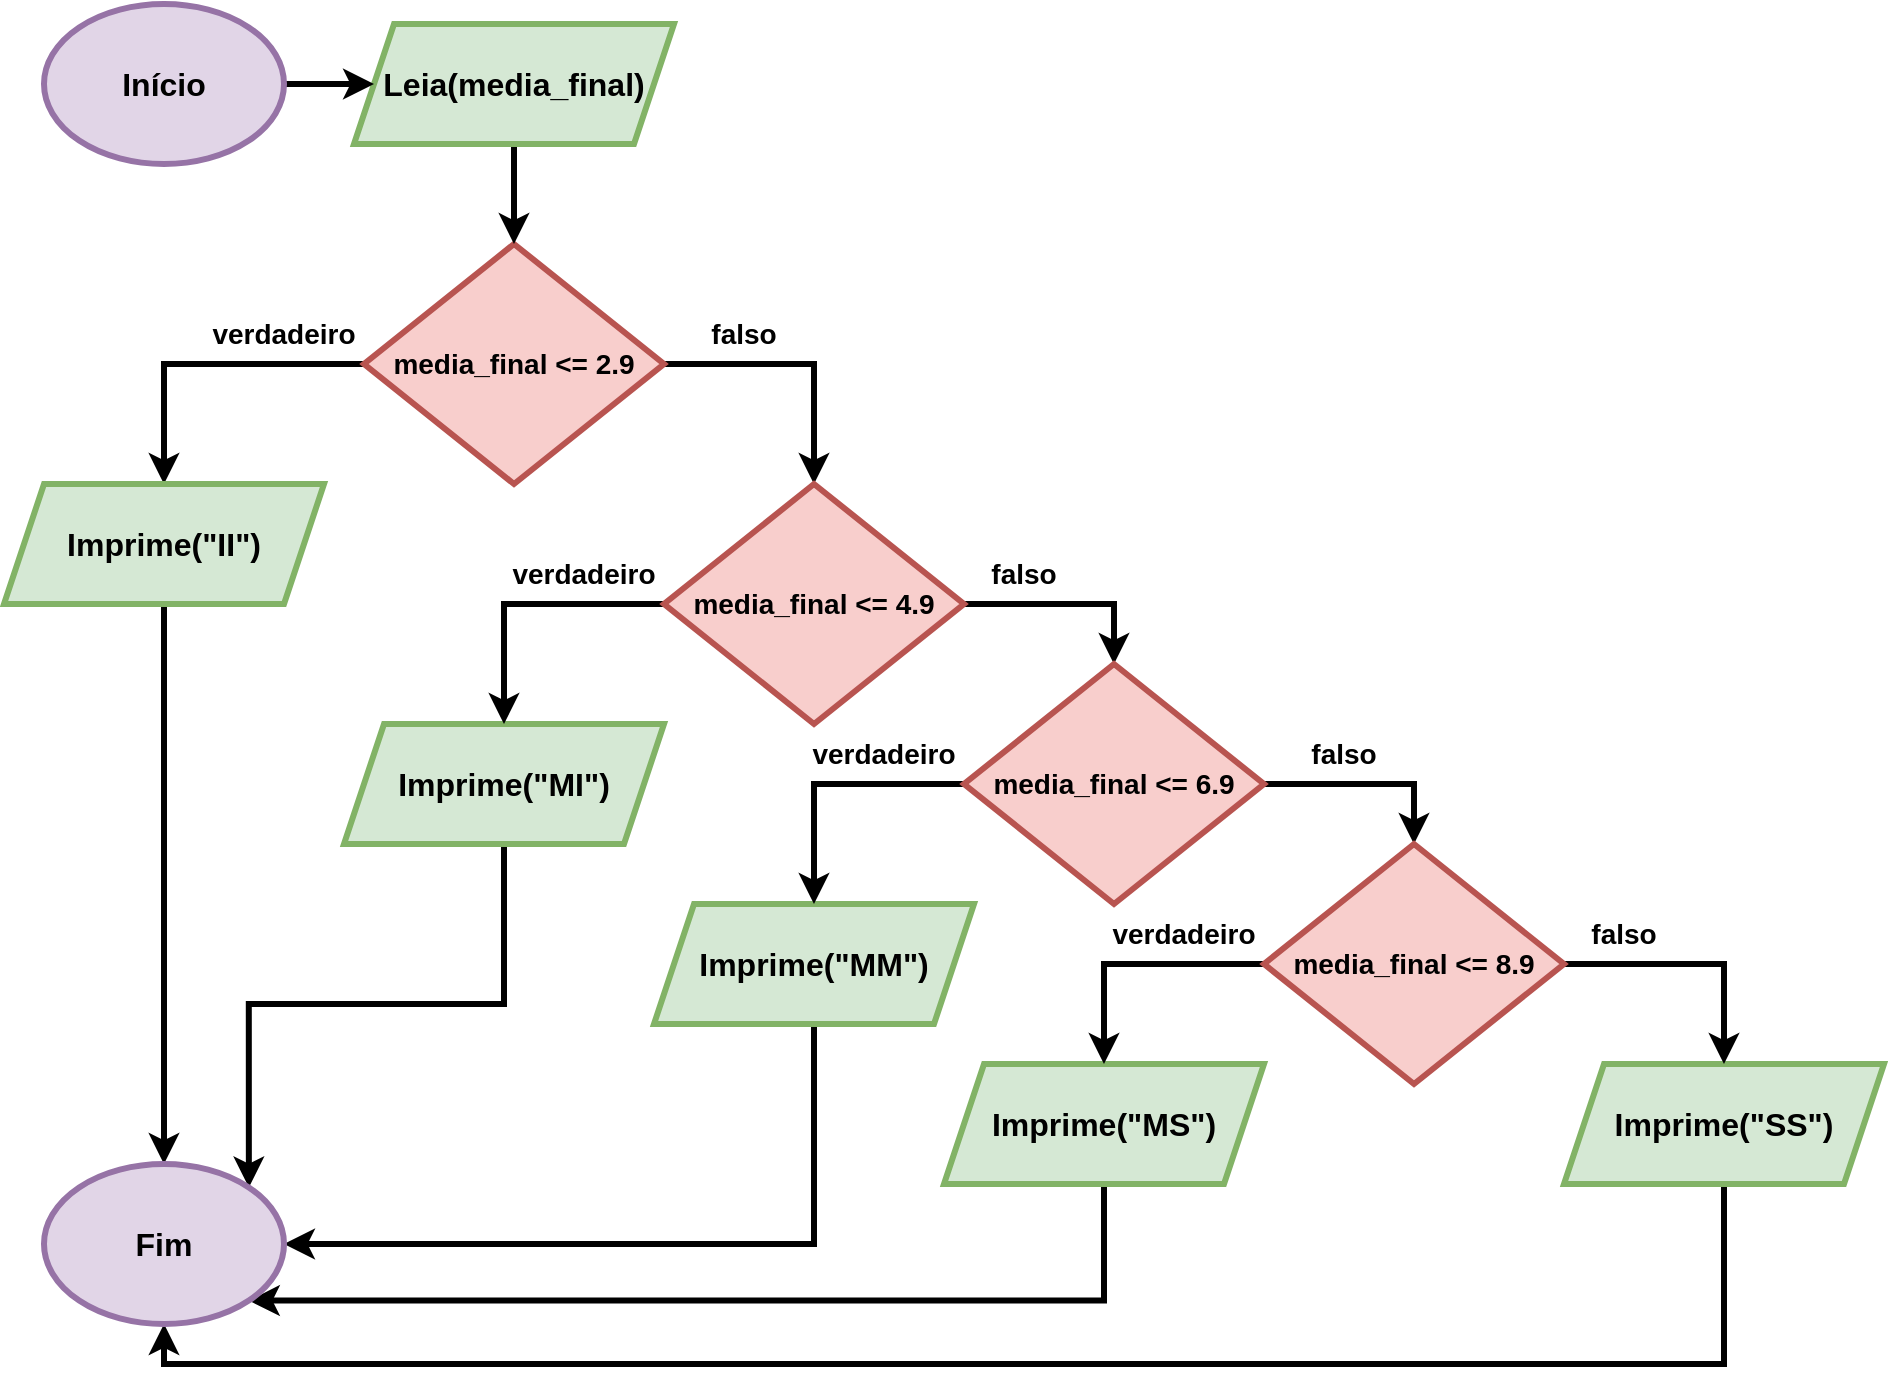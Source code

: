 <mxfile version="24.2.5" type="github">
  <diagram name="Page-1" id="3mQUBtHJLJckmQAXTngQ">
    <mxGraphModel dx="1362" dy="1893" grid="1" gridSize="10" guides="1" tooltips="1" connect="1" arrows="1" fold="1" page="1" pageScale="1" pageWidth="850" pageHeight="1100" math="0" shadow="0">
      <root>
        <mxCell id="0" />
        <mxCell id="1" parent="0" />
        <mxCell id="pdRnGss7Gd2aB0uwRoPo-2" style="edgeStyle=orthogonalEdgeStyle;rounded=0;orthogonalLoop=1;jettySize=auto;html=1;exitX=1;exitY=0.5;exitDx=0;exitDy=0;entryX=0.5;entryY=0;entryDx=0;entryDy=0;strokeWidth=3;" edge="1" parent="1" source="pdRnGss7Gd2aB0uwRoPo-3" target="pdRnGss7Gd2aB0uwRoPo-36">
          <mxGeometry relative="1" as="geometry">
            <mxPoint x="560" y="250" as="targetPoint" />
          </mxGeometry>
        </mxCell>
        <mxCell id="pdRnGss7Gd2aB0uwRoPo-38" style="edgeStyle=orthogonalEdgeStyle;rounded=0;orthogonalLoop=1;jettySize=auto;html=1;exitX=0;exitY=0.5;exitDx=0;exitDy=0;entryX=0.5;entryY=0;entryDx=0;entryDy=0;strokeWidth=3;" edge="1" parent="1" source="pdRnGss7Gd2aB0uwRoPo-3" target="pdRnGss7Gd2aB0uwRoPo-5">
          <mxGeometry relative="1" as="geometry" />
        </mxCell>
        <mxCell id="pdRnGss7Gd2aB0uwRoPo-3" value="&lt;div style=&quot;font-size: 14px;&quot;&gt;media_final &amp;lt;= 2.9&lt;/div&gt;" style="rhombus;whiteSpace=wrap;html=1;fontStyle=1;fontSize=14;strokeWidth=3;fillColor=#f8cecc;strokeColor=#b85450;" vertex="1" parent="1">
          <mxGeometry x="320" y="120" width="150" height="120" as="geometry" />
        </mxCell>
        <mxCell id="pdRnGss7Gd2aB0uwRoPo-4" style="edgeStyle=orthogonalEdgeStyle;rounded=0;orthogonalLoop=1;jettySize=auto;html=1;exitX=0.5;exitY=1;exitDx=0;exitDy=0;strokeWidth=3;" edge="1" parent="1" source="pdRnGss7Gd2aB0uwRoPo-5" target="pdRnGss7Gd2aB0uwRoPo-27">
          <mxGeometry relative="1" as="geometry" />
        </mxCell>
        <mxCell id="pdRnGss7Gd2aB0uwRoPo-5" value="Imprime(&quot;II&quot;)" style="shape=parallelogram;perimeter=parallelogramPerimeter;whiteSpace=wrap;html=1;fixedSize=1;fontSize=16;fontStyle=1;strokeWidth=3;fillColor=#d5e8d4;strokeColor=#82b366;" vertex="1" parent="1">
          <mxGeometry x="140" y="240" width="160" height="60" as="geometry" />
        </mxCell>
        <mxCell id="pdRnGss7Gd2aB0uwRoPo-6" style="edgeStyle=orthogonalEdgeStyle;rounded=0;orthogonalLoop=1;jettySize=auto;html=1;exitX=0.5;exitY=1;exitDx=0;exitDy=0;entryX=1;entryY=0;entryDx=0;entryDy=0;strokeWidth=3;" edge="1" parent="1" source="pdRnGss7Gd2aB0uwRoPo-7" target="pdRnGss7Gd2aB0uwRoPo-27">
          <mxGeometry relative="1" as="geometry" />
        </mxCell>
        <mxCell id="pdRnGss7Gd2aB0uwRoPo-7" value="Imprime(&quot;MI&lt;span style=&quot;background-color: initial;&quot;&gt;&quot;)&lt;/span&gt;" style="shape=parallelogram;perimeter=parallelogramPerimeter;whiteSpace=wrap;html=1;fixedSize=1;fontSize=16;fontStyle=1;strokeWidth=3;fillColor=#d5e8d4;strokeColor=#82b366;" vertex="1" parent="1">
          <mxGeometry x="310" y="360" width="160" height="60" as="geometry" />
        </mxCell>
        <mxCell id="pdRnGss7Gd2aB0uwRoPo-8" style="edgeStyle=orthogonalEdgeStyle;rounded=0;orthogonalLoop=1;jettySize=auto;html=1;exitX=0.5;exitY=1;exitDx=0;exitDy=0;entryX=1;entryY=0.5;entryDx=0;entryDy=0;strokeWidth=3;" edge="1" parent="1" source="pdRnGss7Gd2aB0uwRoPo-9" target="pdRnGss7Gd2aB0uwRoPo-27">
          <mxGeometry relative="1" as="geometry" />
        </mxCell>
        <mxCell id="pdRnGss7Gd2aB0uwRoPo-9" value="Imprime(&quot;MM&quot;)" style="shape=parallelogram;perimeter=parallelogramPerimeter;whiteSpace=wrap;html=1;fixedSize=1;fontSize=16;fontStyle=1;strokeWidth=3;fillColor=#d5e8d4;strokeColor=#82b366;" vertex="1" parent="1">
          <mxGeometry x="465" y="450" width="160" height="60" as="geometry" />
        </mxCell>
        <mxCell id="pdRnGss7Gd2aB0uwRoPo-48" style="edgeStyle=orthogonalEdgeStyle;rounded=0;orthogonalLoop=1;jettySize=auto;html=1;exitX=0.5;exitY=1;exitDx=0;exitDy=0;entryX=1;entryY=1;entryDx=0;entryDy=0;strokeWidth=3;" edge="1" parent="1" source="pdRnGss7Gd2aB0uwRoPo-20" target="pdRnGss7Gd2aB0uwRoPo-27">
          <mxGeometry relative="1" as="geometry" />
        </mxCell>
        <mxCell id="pdRnGss7Gd2aB0uwRoPo-20" value="Imprime(&quot;MS&quot;)" style="shape=parallelogram;perimeter=parallelogramPerimeter;whiteSpace=wrap;html=1;fixedSize=1;fontSize=16;fontStyle=1;strokeWidth=3;fillColor=#d5e8d4;strokeColor=#82b366;" vertex="1" parent="1">
          <mxGeometry x="610" y="530" width="160" height="60" as="geometry" />
        </mxCell>
        <mxCell id="pdRnGss7Gd2aB0uwRoPo-21" style="edgeStyle=orthogonalEdgeStyle;rounded=0;orthogonalLoop=1;jettySize=auto;html=1;exitX=0.5;exitY=1;exitDx=0;exitDy=0;entryX=0.5;entryY=1;entryDx=0;entryDy=0;strokeWidth=3;" edge="1" parent="1" source="pdRnGss7Gd2aB0uwRoPo-22" target="pdRnGss7Gd2aB0uwRoPo-27">
          <mxGeometry relative="1" as="geometry" />
        </mxCell>
        <mxCell id="pdRnGss7Gd2aB0uwRoPo-22" value="Imprime(&quot;SS&quot;)" style="shape=parallelogram;perimeter=parallelogramPerimeter;whiteSpace=wrap;html=1;fixedSize=1;fontSize=16;fontStyle=1;strokeWidth=3;fillColor=#d5e8d4;strokeColor=#82b366;" vertex="1" parent="1">
          <mxGeometry x="920" y="530" width="160" height="60" as="geometry" />
        </mxCell>
        <mxCell id="pdRnGss7Gd2aB0uwRoPo-23" style="edgeStyle=orthogonalEdgeStyle;rounded=0;orthogonalLoop=1;jettySize=auto;html=1;strokeWidth=3;exitX=0.5;exitY=1;exitDx=0;exitDy=0;" edge="1" parent="1" source="pdRnGss7Gd2aB0uwRoPo-24" target="pdRnGss7Gd2aB0uwRoPo-3">
          <mxGeometry relative="1" as="geometry">
            <mxPoint x="380" y="80" as="sourcePoint" />
          </mxGeometry>
        </mxCell>
        <mxCell id="pdRnGss7Gd2aB0uwRoPo-24" value="Leia(media_final)" style="shape=parallelogram;perimeter=parallelogramPerimeter;whiteSpace=wrap;html=1;fixedSize=1;fontSize=16;fontStyle=1;strokeWidth=3;fillColor=#d5e8d4;strokeColor=#82b366;" vertex="1" parent="1">
          <mxGeometry x="315" y="10" width="160" height="60" as="geometry" />
        </mxCell>
        <mxCell id="pdRnGss7Gd2aB0uwRoPo-25" style="edgeStyle=orthogonalEdgeStyle;rounded=0;orthogonalLoop=1;jettySize=auto;html=1;entryX=0;entryY=0.5;entryDx=0;entryDy=0;strokeWidth=3;" edge="1" parent="1" source="pdRnGss7Gd2aB0uwRoPo-26" target="pdRnGss7Gd2aB0uwRoPo-24">
          <mxGeometry relative="1" as="geometry" />
        </mxCell>
        <mxCell id="pdRnGss7Gd2aB0uwRoPo-26" value="Início" style="ellipse;whiteSpace=wrap;html=1;fontSize=16;fillColor=#e1d5e7;strokeColor=#9673a6;strokeWidth=3;fontStyle=1" vertex="1" parent="1">
          <mxGeometry x="160" width="120" height="80" as="geometry" />
        </mxCell>
        <mxCell id="pdRnGss7Gd2aB0uwRoPo-27" value="Fim" style="ellipse;whiteSpace=wrap;html=1;fontSize=16;fillColor=#e1d5e7;strokeColor=#9673a6;strokeWidth=3;fontStyle=1" vertex="1" parent="1">
          <mxGeometry x="160" y="580" width="120" height="80" as="geometry" />
        </mxCell>
        <mxCell id="pdRnGss7Gd2aB0uwRoPo-28" value="falso" style="text;html=1;align=center;verticalAlign=middle;whiteSpace=wrap;rounded=0;fontSize=14;fontStyle=1" vertex="1" parent="1">
          <mxGeometry x="480" y="150" width="60" height="30" as="geometry" />
        </mxCell>
        <mxCell id="pdRnGss7Gd2aB0uwRoPo-29" value="falso" style="text;html=1;align=center;verticalAlign=middle;whiteSpace=wrap;rounded=0;fontSize=14;fontStyle=1" vertex="1" parent="1">
          <mxGeometry x="620" y="270" width="60" height="30" as="geometry" />
        </mxCell>
        <mxCell id="pdRnGss7Gd2aB0uwRoPo-30" value="falso" style="text;html=1;align=center;verticalAlign=middle;whiteSpace=wrap;rounded=0;fontSize=14;fontStyle=1" vertex="1" parent="1">
          <mxGeometry x="780" y="360" width="60" height="30" as="geometry" />
        </mxCell>
        <mxCell id="pdRnGss7Gd2aB0uwRoPo-31" value="falso" style="text;html=1;align=center;verticalAlign=middle;whiteSpace=wrap;rounded=0;fontSize=14;fontStyle=1" vertex="1" parent="1">
          <mxGeometry x="920" y="450" width="60" height="30" as="geometry" />
        </mxCell>
        <mxCell id="pdRnGss7Gd2aB0uwRoPo-32" value="verdadeiro" style="text;html=1;align=center;verticalAlign=middle;whiteSpace=wrap;rounded=0;fontSize=14;fontStyle=1" vertex="1" parent="1">
          <mxGeometry x="250" y="150" width="60" height="30" as="geometry" />
        </mxCell>
        <mxCell id="pdRnGss7Gd2aB0uwRoPo-33" value="verdadeiro" style="text;html=1;align=center;verticalAlign=middle;whiteSpace=wrap;rounded=0;fontSize=14;fontStyle=1" vertex="1" parent="1">
          <mxGeometry x="400" y="270" width="60" height="30" as="geometry" />
        </mxCell>
        <mxCell id="pdRnGss7Gd2aB0uwRoPo-34" value="verdadeiro" style="text;html=1;align=center;verticalAlign=middle;whiteSpace=wrap;rounded=0;fontSize=14;fontStyle=1" vertex="1" parent="1">
          <mxGeometry x="550" y="360" width="60" height="30" as="geometry" />
        </mxCell>
        <mxCell id="pdRnGss7Gd2aB0uwRoPo-35" value="verdadeiro" style="text;html=1;align=center;verticalAlign=middle;whiteSpace=wrap;rounded=0;fontSize=14;fontStyle=1" vertex="1" parent="1">
          <mxGeometry x="700" y="450" width="60" height="30" as="geometry" />
        </mxCell>
        <mxCell id="pdRnGss7Gd2aB0uwRoPo-39" style="edgeStyle=orthogonalEdgeStyle;rounded=0;orthogonalLoop=1;jettySize=auto;html=1;exitX=0;exitY=0.5;exitDx=0;exitDy=0;entryX=0.5;entryY=0;entryDx=0;entryDy=0;strokeWidth=3;" edge="1" parent="1" source="pdRnGss7Gd2aB0uwRoPo-36" target="pdRnGss7Gd2aB0uwRoPo-7">
          <mxGeometry relative="1" as="geometry" />
        </mxCell>
        <mxCell id="pdRnGss7Gd2aB0uwRoPo-41" style="edgeStyle=orthogonalEdgeStyle;rounded=0;orthogonalLoop=1;jettySize=auto;html=1;exitX=1;exitY=0.5;exitDx=0;exitDy=0;entryX=0.5;entryY=0;entryDx=0;entryDy=0;strokeWidth=3;" edge="1" parent="1" source="pdRnGss7Gd2aB0uwRoPo-36" target="pdRnGss7Gd2aB0uwRoPo-42">
          <mxGeometry relative="1" as="geometry">
            <mxPoint x="690" y="360" as="targetPoint" />
          </mxGeometry>
        </mxCell>
        <mxCell id="pdRnGss7Gd2aB0uwRoPo-36" value="&lt;div style=&quot;font-size: 14px;&quot;&gt;media_final &amp;lt;= 4.9&lt;/div&gt;" style="rhombus;whiteSpace=wrap;html=1;fontStyle=1;fontSize=14;strokeWidth=3;fillColor=#f8cecc;strokeColor=#b85450;" vertex="1" parent="1">
          <mxGeometry x="470" y="240" width="150" height="120" as="geometry" />
        </mxCell>
        <mxCell id="pdRnGss7Gd2aB0uwRoPo-43" style="edgeStyle=orthogonalEdgeStyle;rounded=0;orthogonalLoop=1;jettySize=auto;html=1;exitX=0;exitY=0.5;exitDx=0;exitDy=0;strokeWidth=3;" edge="1" parent="1" source="pdRnGss7Gd2aB0uwRoPo-42" target="pdRnGss7Gd2aB0uwRoPo-9">
          <mxGeometry relative="1" as="geometry" />
        </mxCell>
        <mxCell id="pdRnGss7Gd2aB0uwRoPo-45" style="edgeStyle=orthogonalEdgeStyle;rounded=0;orthogonalLoop=1;jettySize=auto;html=1;exitX=1;exitY=0.5;exitDx=0;exitDy=0;entryX=0.5;entryY=0;entryDx=0;entryDy=0;strokeWidth=3;" edge="1" parent="1" source="pdRnGss7Gd2aB0uwRoPo-42" target="pdRnGss7Gd2aB0uwRoPo-44">
          <mxGeometry relative="1" as="geometry" />
        </mxCell>
        <mxCell id="pdRnGss7Gd2aB0uwRoPo-42" value="&lt;div style=&quot;font-size: 14px;&quot;&gt;media_final &amp;lt;= 6.9&lt;/div&gt;" style="rhombus;whiteSpace=wrap;html=1;fontStyle=1;fontSize=14;strokeWidth=3;fillColor=#f8cecc;strokeColor=#b85450;" vertex="1" parent="1">
          <mxGeometry x="620" y="330" width="150" height="120" as="geometry" />
        </mxCell>
        <mxCell id="pdRnGss7Gd2aB0uwRoPo-46" style="edgeStyle=orthogonalEdgeStyle;rounded=0;orthogonalLoop=1;jettySize=auto;html=1;exitX=0;exitY=0.5;exitDx=0;exitDy=0;entryX=0.5;entryY=0;entryDx=0;entryDy=0;strokeWidth=3;" edge="1" parent="1" source="pdRnGss7Gd2aB0uwRoPo-44" target="pdRnGss7Gd2aB0uwRoPo-20">
          <mxGeometry relative="1" as="geometry" />
        </mxCell>
        <mxCell id="pdRnGss7Gd2aB0uwRoPo-47" style="edgeStyle=orthogonalEdgeStyle;rounded=0;orthogonalLoop=1;jettySize=auto;html=1;exitX=1;exitY=0.5;exitDx=0;exitDy=0;strokeWidth=3;" edge="1" parent="1" source="pdRnGss7Gd2aB0uwRoPo-44" target="pdRnGss7Gd2aB0uwRoPo-22">
          <mxGeometry relative="1" as="geometry" />
        </mxCell>
        <mxCell id="pdRnGss7Gd2aB0uwRoPo-44" value="&lt;div style=&quot;font-size: 14px;&quot;&gt;media_final &amp;lt;= 8.9&lt;/div&gt;" style="rhombus;whiteSpace=wrap;html=1;fontStyle=1;fontSize=14;strokeWidth=3;fillColor=#f8cecc;strokeColor=#b85450;" vertex="1" parent="1">
          <mxGeometry x="770" y="420" width="150" height="120" as="geometry" />
        </mxCell>
      </root>
    </mxGraphModel>
  </diagram>
</mxfile>
